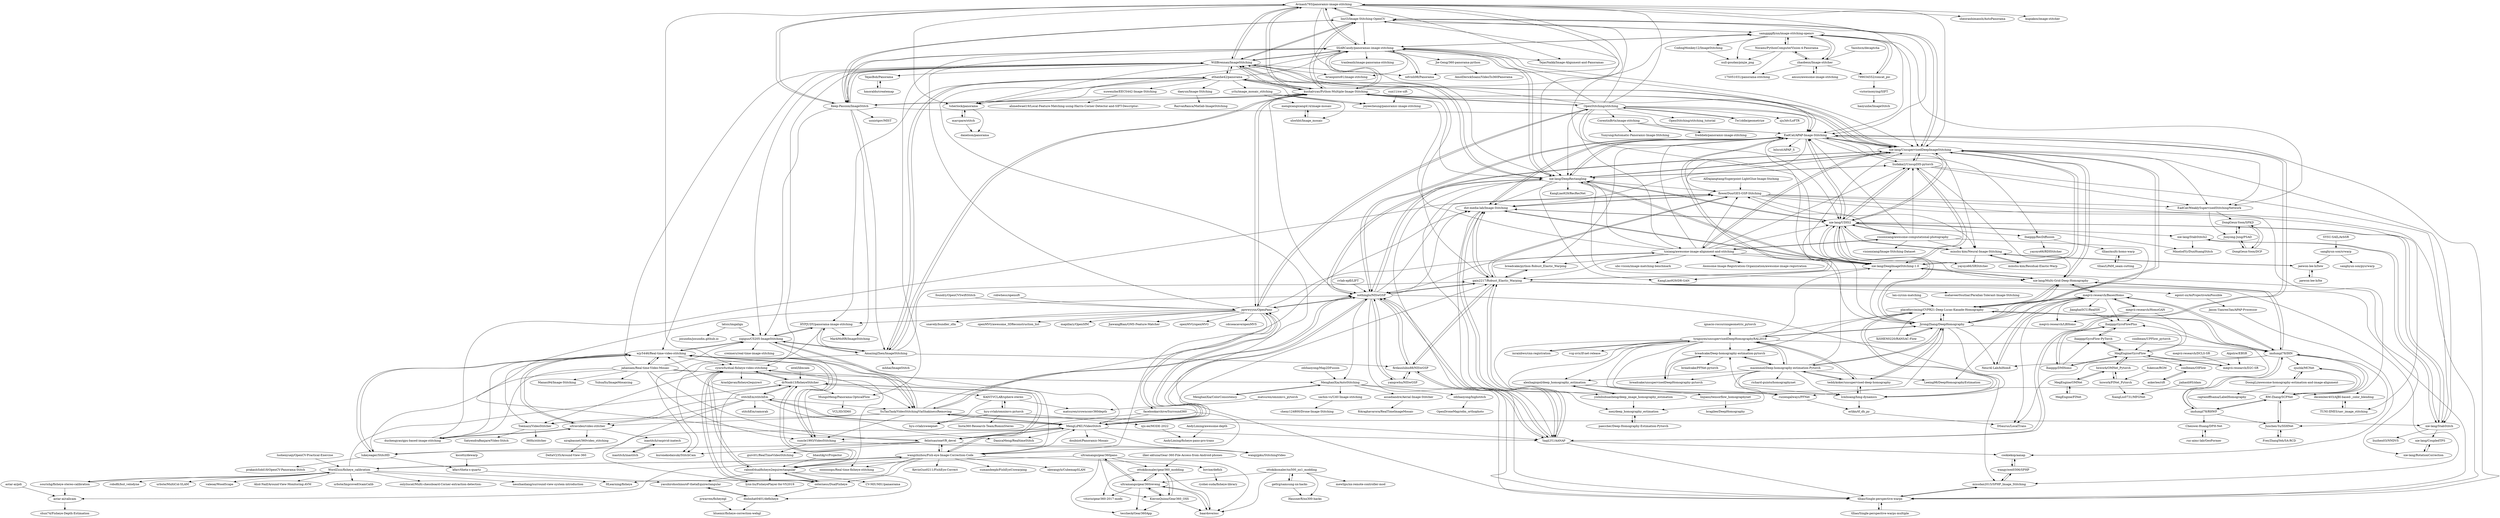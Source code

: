 digraph G {
"Avinash793/panoramic-image-stitching" -> "linrl3/Image-Stitching-OpenCV"
"Avinash793/panoramic-image-stitching" -> "SSARCandy/panoramas-image-stitching"
"Avinash793/panoramic-image-stitching" -> "WillBrennan/ImageStitching"
"Avinash793/panoramic-image-stitching" -> "kushalvyas/Python-Multiple-Image-Stitching"
"Avinash793/panoramic-image-stitching" -> "EadCat/APAP-Image-Stitching"
"Avinash793/panoramic-image-stitching" -> "Keep-Passion/ImageStitch"
"Avinash793/panoramic-image-stitching" -> "nie-lang/UnsupervisedDeepImageStitching"
"Avinash793/panoramic-image-stitching" -> "sheoranhimansh/AutoPanorama"
"Avinash793/panoramic-image-stitching" -> "nie-lang/DeepRectangling"
"Avinash793/panoramic-image-stitching" -> "tsherlock/panorama"
"Avinash793/panoramic-image-stitching" -> "kupiakos/image-stitcher"
"Avinash793/panoramic-image-stitching" -> "ndvinh98/Panorama"
"Avinash793/panoramic-image-stitching" -> "TejasNaikk/Image-Alignment-and-Panoramas"
"Avinash793/panoramic-image-stitching" -> "cynricfu/dual-fisheye-video-stitching"
"Avinash793/panoramic-image-stitching" -> "nie-lang/DeepImageStitching-1.0"
"linrl3/Image-Stitching-OpenCV" -> "Avinash793/panoramic-image-stitching"
"linrl3/Image-Stitching-OpenCV" -> "nie-lang/UnsupervisedDeepImageStitching"
"linrl3/Image-Stitching-OpenCV" -> "kushalvyas/Python-Multiple-Image-Stitching"
"linrl3/Image-Stitching-OpenCV" -> "samggggflynn/image-stitching-opencv"
"linrl3/Image-Stitching-OpenCV" -> "WillBrennan/ImageStitching"
"linrl3/Image-Stitching-OpenCV" -> "SSARCandy/panoramas-image-stitching"
"linrl3/Image-Stitching-OpenCV" -> "Keep-Passion/ImageStitch"
"linrl3/Image-Stitching-OpenCV" -> "nie-lang/DeepRectangling"
"linrl3/Image-Stitching-OpenCV" -> "EadCat/APAP-Image-Stitching"
"MenghanXia/AutoStitching" -> "MenghanXia/ColorConsistency"
"MenghanXia/AutoStitching" -> "assadiandre/Aerial-Image-Stitcher"
"MenghanXia/AutoStitching" -> "zdzhaoyong/highstitch"
"MenghanXia/AutoStitching" -> "december403/AJBI-based-_color_blending"
"MenghanXia/AutoStitching" -> "sachin-vs/UAV-Image-stitching"
"astar-ai/pdi" -> "astar-ai/calicam"
"tynguyen/unsupervisedDeepHomographyRAL2018" -> "JirongZhang/DeepHomography"
"tynguyen/unsupervisedDeepHomographyRAL2018" -> "teddykoker/unsupervised-deep-homography"
"tynguyen/unsupervisedDeepHomographyRAL2018" -> "mazenmel/Deep-homography-estimation-Pytorch"
"tynguyen/unsupervisedDeepHomographyRAL2018" -> "alexhagiopol/deep_homography_estimation"
"tynguyen/unsupervisedDeepHomographyRAL2018" -> "ruizengalways/PFNet"
"tynguyen/unsupervisedDeepHomographyRAL2018" -> "breadcake/unsupervisedDeepHomography-pytorch"
"tynguyen/unsupervisedDeepHomographyRAL2018" -> "inrainbws/cnn-registration" ["e"=1]
"tynguyen/unsupervisedDeepHomographyRAL2018" -> "placeforyiming/CVPR21-Deep-Lucas-Kanade-Homography"
"tynguyen/unsupervisedDeepHomographyRAL2018" -> "yishiliuhuasheng/deep_image_homography_estimation"
"tynguyen/unsupervisedDeepHomographyRAL2018" -> "lcmhoang/hmg-dynamics"
"tynguyen/unsupervisedDeepHomographyRAL2018" -> "mez/deep_homography_estimation"
"tynguyen/unsupervisedDeepHomographyRAL2018" -> "nie-lang/DeepImageStitching-1.0"
"tynguyen/unsupervisedDeepHomographyRAL2018" -> "imdumpl78/IHN"
"tynguyen/unsupervisedDeepHomographyRAL2018" -> "breadcake/Deep-homography-estimation-pytorch"
"tynguyen/unsupervisedDeepHomographyRAL2018" -> "vcg-uvic/lf-net-release" ["e"=1]
"Nocami/PythonComputerVision-4-Panorama" -> "17S051031/panorama-stitching"
"Nocami/PythonComputerVision-4-Panorama" -> "samggggflynn/image-stitching-opencv"
"Nocami/PythonComputerVision-4-Panorama" -> "zhaobenx/Image-stitcher"
"Nocami/PythonComputerVision-4-Panorama" -> "null-goudan/pinjie_png"
"latsic/imgalign" -> "josundin/josundin.github.io"
"latsic/imgalign" -> "ziqiguo/CS205-ImageStitching"
"inrainbws/cnn-registration" -> "tynguyen/unsupervisedDeepHomographyRAL2018" ["e"=1]
"yishiliuhuasheng/deep_image_homography_estimation" -> "alexhagiopol/deep_homography_estimation"
"yishiliuhuasheng/deep_image_homography_estimation" -> "mez/deep_homography_estimation"
"ignacio-rocco/cnngeometric_pytorch" -> "tynguyen/unsupervisedDeepHomographyRAL2018" ["e"=1]
"luohenyueji/OpenCV-Practical-Exercise" -> "WordZzzz/fisheye_calibration" ["e"=1]
"ziqiguo/CS205-ImageStitching" -> "AmazingZhen/ImageStitching"
"ziqiguo/CS205-ImageStitching" -> "creimers/real-time-image-stitching"
"ziqiguo/CS205-ImageStitching" -> "wjy5446/Real-time-video-stitching"
"ziqiguo/CS205-ImageStitching" -> "HYPJUDY/panorama-image-stitching"
"ziqiguo/CS205-ImageStitching" -> "suncle1993/VideoStitching"
"ziqiguo/CS205-ImageStitching" -> "SuTanTank/VideoStitchingViaShakinessRemoving"
"stitchEm/stitchEm" -> "stitchEm/camorah"
"stitchEm/stitchEm" -> "ultravideo/video-stitcher"
"stitchEm/stitchEm" -> "wjy5446/Real-time-video-stitching"
"stitchEm/stitchEm" -> "SuTanTank/VideoStitchingViaShakinessRemoving"
"stitchEm/stitchEm" -> "DanicaMeng/RealtimeStitch"
"stitchEm/stitchEm" -> "drNoob13/fisheyeStitcher"
"stitchEm/stitchEm" -> "MengLiPKU/VideoStitch"
"stitchEm/stitchEm" -> "lynx-liu/FisheyePlayer-for-VS2019"
"stitchEm/stitchEm" -> "Toemazz/VideoStitcher"
"drNoob13/fisheyeStitcher" -> "cynricfu/dual-fisheye-video-stitching"
"drNoob13/fisheyeStitcher" -> "raboof/dualfisheye2equirectangular"
"drNoob13/fisheyeStitcher" -> "ooterness/DualFisheye"
"drNoob13/fisheyeStitcher" -> "wangzhizhou/Fish-eye-Image-Correction-Code"
"drNoob13/fisheyeStitcher" -> "KAIST-VCLAB/sphere-stereo"
"drNoob13/fisheyeStitcher" -> "MungoMeng/Panorama-OpticalFlow"
"drNoob13/fisheyeStitcher" -> "stitchEm/stitchEm"
"kscottz/dewarp" -> "kfarr/theta-s-quartz"
"WordZzzz/fisheye_calibration" -> "wangzhizhou/Fish-eye-Image-Correction-Code"
"WordZzzz/fisheye_calibration" -> "HLearning/fisheye" ["e"=1]
"WordZzzz/fisheye_calibration" -> "sourishg/fisheye-stereo-calibration" ["e"=1]
"WordZzzz/fisheye_calibration" -> "urbste/ImprovedOcamCalib" ["e"=1]
"WordZzzz/fisheye_calibration" -> "drNoob13/fisheyeStitcher"
"WordZzzz/fisheye_calibration" -> "onlyliucat/Multi-chessboard-Corner-extraction-detection-" ["e"=1]
"WordZzzz/fisheye_calibration" -> "neozhaoliang/surround-view-system-introduction" ["e"=1]
"WordZzzz/fisheye_calibration" -> "robofit/but_velodyne" ["e"=1]
"WordZzzz/fisheye_calibration" -> "urbste/MultiCol-SLAM" ["e"=1]
"WordZzzz/fisheye_calibration" -> "valeoai/WoodScape" ["e"=1]
"WordZzzz/fisheye_calibration" -> "Ahid-Naif/Around-View-Monitoring-AVM" ["e"=1]
"amusi/awesome-image-stitching" -> "zhaobenx/Image-stitcher"
"Toemazz/VideoStitcher" -> "SatyendraBanjare/Video-Stitch"
"Toemazz/VideoStitcher" -> "360ls/stitcher"
"Keep-Passion/ImageStitch" -> "WillBrennan/ImageStitching"
"Keep-Passion/ImageStitch" -> "SSARCandy/panoramas-image-stitching"
"Keep-Passion/ImageStitch" -> "kushalvyas/Python-Multiple-Image-Stitching"
"Keep-Passion/ImageStitch" -> "Avinash793/panoramic-image-stitching"
"Keep-Passion/ImageStitch" -> "AmazingZhen/ImageStitching"
"Keep-Passion/ImageStitch" -> "usnistgov/MIST" ["e"=1]
"Keep-Passion/ImageStitch" -> "EadCat/APAP-Image-Stitching"
"Keep-Passion/ImageStitch" -> "ziqiguo/CS205-ImageStitching"
"Keep-Passion/ImageStitch" -> "linrl3/Image-Stitching-OpenCV"
"Keep-Passion/ImageStitch" -> "MarkMoHR/ImageStitching"
"SuTanTank/VideoStitchingViaShakinessRemoving" -> "wjy5446/Real-time-video-stitching"
"SuTanTank/VideoStitchingViaShakinessRemoving" -> "suncle1993/VideoStitching"
"SuTanTank/VideoStitchingViaShakinessRemoving" -> "Toemazz/VideoStitcher"
"SuTanTank/VideoStitchingViaShakinessRemoving" -> "ultravideo/video-stitcher"
"SuTanTank/VideoStitchingViaShakinessRemoving" -> "MengLiPKU/VideoStitch"
"SuTanTank/VideoStitchingViaShakinessRemoving" -> "ziqiguo/CS205-ImageStitching"
"SuTanTank/VideoStitchingViaShakinessRemoving" -> "dut-media-lab/Image-Stitching"
"SuTanTank/VideoStitchingViaShakinessRemoving" -> "nothinglo/NISwGSP"
"SuTanTank/VideoStitchingViaShakinessRemoving" -> "YaqiLYU/AANAP"
"SuTanTank/VideoStitchingViaShakinessRemoving" -> "nie-lang/StabStitch"
"ottokiksmaler/gear360_modding" -> "ultramango/gear360reveng"
"ottokiksmaler/gear360_modding" -> "vitorio/gear360-2017-mods"
"ottokiksmaler/gear360_modding" -> "KieronQuinn/Gear360_OSS"
"ottokiksmaler/gear360_modding" -> "baardove/osc"
"xuwenzhe/EECS442-Image-Stitching" -> "ahmedwael19/Local-Feature-Matching-using-Harris-Corner-Detector-and-SIFT-Descriptor-"
"zhaobenx/Image-stitcher" -> "Nocami/PythonComputerVision-4-Panorama"
"zhaobenx/Image-stitcher" -> "samggggflynn/image-stitching-opencv"
"zhaobenx/Image-stitcher" -> "amusi/awesome-image-stitching"
"zhaobenx/Image-stitcher" -> "17S051031/panorama-stitching"
"zhaobenx/Image-stitcher" -> "799034552/concat_pic"
"ultravideo/video-stitcher" -> "nirajbasnet/360video_stitching"
"ultravideo/video-stitcher" -> "duchengyao/gpu-based-image-stitching"
"ultravideo/video-stitcher" -> "wjy5446/Real-time-video-stitching"
"ultravideo/video-stitcher" -> "inastitch/raspivid-inatech"
"YaqiLYU/AANAP" -> "gain2217/Robust_Elastic_Warping"
"YaqiLYU/AANAP" -> "nothinglo/NISwGSP"
"YaqiLYU/AANAP" -> "firdauslubis88/NISwGSP"
"YaqiLYU/AANAP" -> "dut-media-lab/Image-Stitching"
"YaqiLYU/AANAP" -> "cookiekop/aanap"
"YaqiLYU/AANAP" -> "EadCat/APAP-Image-Stitching"
"YaqiLYU/AANAP" -> "tlliao/Single-perspective-warps"
"mazenmel/Deep-homography-estimation-Pytorch" -> "JirongZhang/DeepHomography"
"mazenmel/Deep-homography-estimation-Pytorch" -> "breadcake/Deep-homography-estimation-pytorch"
"mazenmel/Deep-homography-estimation-Pytorch" -> "tynguyen/unsupervisedDeepHomographyRAL2018"
"mazenmel/Deep-homography-estimation-Pytorch" -> "teddykoker/unsupervised-deep-homography"
"mazenmel/Deep-homography-estimation-Pytorch" -> "mez/deep_homography_estimation"
"mazenmel/Deep-homography-estimation-Pytorch" -> "alexhagiopol/deep_homography_estimation"
"mazenmel/Deep-homography-estimation-Pytorch" -> "ruizengalways/PFNet"
"mazenmel/Deep-homography-estimation-Pytorch" -> "richard-guinto/homographynet"
"mazenmel/Deep-homography-estimation-Pytorch" -> "Leeing98/DeepHomographyEstimation"
"mazenmel/Deep-homography-estimation-Pytorch" -> "lcmhoang/hmg-dynamics"
"mazenmel/Deep-homography-estimation-Pytorch" -> "nie-lang/UnsupervisedDeepImageStitching"
"mazenmel/Deep-homography-estimation-Pytorch" -> "breadcake/unsupervisedDeepHomography-pytorch"
"cookiekop/aanap" -> "wangyiwei0306/SPHP"
"nirajbasnet/360video_stitching" -> "DeltaV235/Around-View-360"
"wangyiwei0306/SPHP" -> "cookiekop/aanap"
"wangyiwei0306/SPHP" -> "missdan2015/SPHP_Image_Stitching"
"Jie-Geng/360-panorama-python" -> "AmolDerickSoans/VideoTo360Panorama"
"astar-ai/calicam" -> "shun74/Fisheye-Depth-Estimation"
"daeyun/Image-Stitching" -> "RazvanRanca/Matlab-ImageStitching"
"ruizengalways/PFNet" -> "erlikn/tf_dh_py"
"firdauslubis88/NISwGSP" -> "nothinglo/NISwGSP"
"firdauslubis88/NISwGSP" -> "yanqswhu/NISwGSP"
"firdauslubis88/NISwGSP" -> "YaqiLYU/AANAP"
"firdauslubis88/NISwGSP" -> "gain2217/Robust_Elastic_Warping"
"Jason-TianrenTan/APAP-Processor" -> "cookiekop/aanap"
"yanqswhu/NISwGSP" -> "firdauslubis88/NISwGSP"
"yanqswhu/NISwGSP" -> "nothinglo/NISwGSP"
"intel/libxcam" -> "drNoob13/fisheyeStitcher" ["e"=1]
"MungoMeng/Panorama-OpticalFlow" -> "VCL3D/3D60" ["e"=1]
"Awesome-Image-Registration-Organization/awesome-image-registration" -> "tzxiang/awesome-image-alignment-and-stitching" ["e"=1]
"foundry/OpenCVSwiftStitch" -> "ppwwyyxx/OpenPano" ["e"=1]
"jiahaoli95/idam" -> "XiangLiu0731/MFGNet" ["e"=1]
"JirongZhang/DeepHomography" -> "tynguyen/unsupervisedDeepHomographyRAL2018"
"JirongZhang/DeepHomography" -> "mazenmel/Deep-homography-estimation-Pytorch"
"JirongZhang/DeepHomography" -> "teddykoker/unsupervised-deep-homography"
"JirongZhang/DeepHomography" -> "placeforyiming/CVPR21-Deep-Lucas-Kanade-Homography"
"JirongZhang/DeepHomography" -> "nie-lang/UnsupervisedDeepImageStitching"
"JirongZhang/DeepHomography" -> "nie-lang/Multi-Grid-Deep-Homography"
"JirongZhang/DeepHomography" -> "megvii-research/BasesHomo"
"JirongZhang/DeepHomography" -> "lcmhoang/hmg-dynamics"
"JirongZhang/DeepHomography" -> "imdumpl78/IHN"
"JirongZhang/DeepHomography" -> "nie-lang/DeepImageStitching-1.0"
"JirongZhang/DeepHomography" -> "ruizengalways/PFNet"
"JirongZhang/DeepHomography" -> "NeurAI-Lab/biHomE"
"JirongZhang/DeepHomography" -> "EadCat/APAP-Image-Stitching"
"JirongZhang/DeepHomography" -> "nie-lang/UDIS2"
"JirongZhang/DeepHomography" -> "XiSHEN0220/RANSAC-Flow" ["e"=1]
"ndvinh98/Panorama" -> "SSARCandy/panoramas-image-stitching"
"lan-cz/cnn-matching" -> "placeforyiming/CVPR21-Deep-Lucas-Kanade-Homography" ["e"=1]
"SYSU-SAIL/ArbSR" -> "sanghyun-son/srwarp" ["e"=1]
"XiSHEN0220/RANSAC-Flow" -> "JirongZhang/DeepHomography" ["e"=1]
"XiSHEN0220/RANSAC-Flow" -> "placeforyiming/CVPR21-Deep-Lucas-Kanade-Homography" ["e"=1]
"tlliao/Single-perspective-warps" -> "tlliao/Single-perspective-warps-multiple"
"tlliao/Single-perspective-warps" -> "missdan2015/SPHP_Image_Stitching"
"tzxiang/awesome-image-alignment-and-stitching" -> "visionxiang/awesome-computational-photography"
"tzxiang/awesome-image-alignment-and-stitching" -> "nie-lang/UnsupervisedDeepImageStitching"
"tzxiang/awesome-image-alignment-and-stitching" -> "EadCat/APAP-Image-Stitching"
"tzxiang/awesome-image-alignment-and-stitching" -> "Awesome-Image-Registration-Organization/awesome-image-registration" ["e"=1]
"tzxiang/awesome-image-alignment-and-stitching" -> "nie-lang/DeepRectangling"
"tzxiang/awesome-image-alignment-and-stitching" -> "JirongZhang/DeepHomography"
"tzxiang/awesome-image-alignment-and-stitching" -> "flowerDuo/GES-GSP-Stitching"
"tzxiang/awesome-image-alignment-and-stitching" -> "nie-lang/UDIS2"
"tzxiang/awesome-image-alignment-and-stitching" -> "nothinglo/NISwGSP"
"tzxiang/awesome-image-alignment-and-stitching" -> "gain2217/Robust_Elastic_Warping"
"tzxiang/awesome-image-alignment-and-stitching" -> "kushalvyas/Python-Multiple-Image-Stitching"
"tzxiang/awesome-image-alignment-and-stitching" -> "liudakai2/UnsupDIS-pytorch"
"tzxiang/awesome-image-alignment-and-stitching" -> "breadcake/python-Robust_Elastic_Warping"
"tzxiang/awesome-image-alignment-and-stitching" -> "ubc-vision/image-matching-benchmark" ["e"=1]
"tzxiang/awesome-image-alignment-and-stitching" -> "nie-lang/DeepImageStitching-1.0"
"bovine/defish" -> "ryohei-suda/fisheye-library"
"samggggflynn/image-stitching-opencv" -> "null-goudan/pinjie_png"
"samggggflynn/image-stitching-opencv" -> "Nocami/PythonComputerVision-4-Panorama"
"samggggflynn/image-stitching-opencv" -> "799034552/concat_pic"
"samggggflynn/image-stitching-opencv" -> "zhaobenx/Image-stitcher"
"samggggflynn/image-stitching-opencv" -> "CodingMonkey12/ImageStitching"
"samggggflynn/image-stitching-opencv" -> "SSARCandy/panoramas-image-stitching"
"samggggflynn/image-stitching-opencv" -> "linrl3/Image-Stitching-OpenCV"
"samggggflynn/image-stitching-opencv" -> "nie-lang/UnsupervisedDeepImageStitching"
"samggggflynn/image-stitching-opencv" -> "EadCat/WeaklySupervisedStitchingNetwork"
"matsuren/omnimvs_pytorch" -> "matsuren/crownconv360depth"
"marcpare/stitch" -> "danelson/panorama"
"marcpare/stitch" -> "tsherlock/panorama"
"tsherlock/panorama" -> "marcpare/stitch"
"tsherlock/panorama" -> "danelson/panorama"
"breadcake/python-Robust_Elastic_Warping" -> "gain2217/Robust_Elastic_Warping"
"paeccher/Deep-Homography-Estimation-Pytorch" -> "mez/deep_homography_estimation"
"victorinoxying/SIFT" -> "haoyunhe/ImageStitch"
"mengxiangxiang414/image-mosaic" -> "xhwhht/Image_mosaic"
"ge0rg/samsung-nx-hacks" -> "ottokiksmaler/nx500_nx1_modding"
"ge0rg/samsung-nx-hacks" -> "HausnerR/nx300-hacks"
"lcmhoang/hmg-dynamics" -> "erlikn/tf_dh_py"
"lcmhoang/hmg-dynamics" -> "placeforyiming/CVPR21-Deep-Lucas-Kanade-Homography"
"lcmhoang/hmg-dynamics" -> "breadcake/Deep-homography-estimation-pytorch"
"lcmhoang/hmg-dynamics" -> "teddykoker/unsupervised-deep-homography"
"teddykoker/unsupervised-deep-homography" -> "JirongZhang/DeepHomography"
"teddykoker/unsupervised-deep-homography" -> "tynguyen/unsupervisedDeepHomographyRAL2018"
"teddykoker/unsupervised-deep-homography" -> "lcmhoang/hmg-dynamics"
"teddykoker/unsupervised-deep-homography" -> "mazenmel/Deep-homography-estimation-Pytorch"
"tlliao/Single-perspective-warps-multiple" -> "tlliao/Single-perspective-warps"
"assadiandre/Aerial-Image-Stitcher" -> "RAraghavarora/RealTimeImageMosaic"
"nie-lang/UnsupervisedDeepImageStitching" -> "nie-lang/DeepImageStitching-1.0"
"nie-lang/UnsupervisedDeepImageStitching" -> "nie-lang/UDIS2"
"nie-lang/UnsupervisedDeepImageStitching" -> "liudakai2/UnsupDIS-pytorch"
"nie-lang/UnsupervisedDeepImageStitching" -> "nie-lang/DeepRectangling"
"nie-lang/UnsupervisedDeepImageStitching" -> "nie-lang/Multi-Grid-Deep-Homography"
"nie-lang/UnsupervisedDeepImageStitching" -> "EadCat/APAP-Image-Stitching"
"nie-lang/UnsupervisedDeepImageStitching" -> "JirongZhang/DeepHomography"
"nie-lang/UnsupervisedDeepImageStitching" -> "dut-media-lab/Image-Stitching"
"nie-lang/UnsupervisedDeepImageStitching" -> "kushalvyas/Python-Multiple-Image-Stitching"
"nie-lang/UnsupervisedDeepImageStitching" -> "tzxiang/awesome-image-alignment-and-stitching"
"nie-lang/UnsupervisedDeepImageStitching" -> "nie-lang/StabStitch"
"nie-lang/UnsupervisedDeepImageStitching" -> "linrl3/Image-Stitching-OpenCV"
"nie-lang/UnsupervisedDeepImageStitching" -> "nothinglo/NISwGSP"
"nie-lang/UnsupervisedDeepImageStitching" -> "WillBrennan/ImageStitching"
"nie-lang/UnsupervisedDeepImageStitching" -> "EadCat/WeaklySupervisedStitchingNetwork"
"zdzhaoyong/highstitch" -> "OpenDroneMap/odm_orthophoto"
"MegEngine/OMNet" -> "hxwork/OMNet_Pytorch"
"MegEngine/OMNet" -> "MegEngine/FINet"
"fukexue/RGM" -> "hxwork/FINet_Pytorch" ["e"=1]
"EadCat/APAP-Image-Stitching" -> "dut-media-lab/Image-Stitching"
"EadCat/APAP-Image-Stitching" -> "nie-lang/UDIS2"
"EadCat/APAP-Image-Stitching" -> "nie-lang/UnsupervisedDeepImageStitching"
"EadCat/APAP-Image-Stitching" -> "breadcake/python-Robust_Elastic_Warping"
"EadCat/APAP-Image-Stitching" -> "flowerDuo/GES-GSP-Stitching"
"EadCat/APAP-Image-Stitching" -> "tlliao/Single-perspective-warps"
"EadCat/APAP-Image-Stitching" -> "minshu-kim/Neural-Image-Stitching"
"EadCat/APAP-Image-Stitching" -> "YaqiLYU/AANAP"
"EadCat/APAP-Image-Stitching" -> "lxlscut/APAP_S"
"EadCat/APAP-Image-Stitching" -> "gain2217/Robust_Elastic_Warping"
"EadCat/APAP-Image-Stitching" -> "nie-lang/DeepRectangling"
"EadCat/APAP-Image-Stitching" -> "liudakai2/UnsupDIS-pytorch"
"EadCat/APAP-Image-Stitching" -> "EadCat/WeaklySupervisedStitchingNetwork"
"EadCat/APAP-Image-Stitching" -> "lhaippp/RecDiffusion"
"EadCat/APAP-Image-Stitching" -> "nothinglo/NISwGSP"
"ilker-aktuna/Gear-360-File-Access-from-Android-phones" -> "ottokiksmaler/gear360_modding"
"coolbeam/UPFlow_pytorch" -> "MegEngine/GyroFlow" ["e"=1]
"nie-lang/DeepImageStitching-1.0" -> "nie-lang/UnsupervisedDeepImageStitching"
"nie-lang/DeepImageStitching-1.0" -> "nie-lang/Multi-Grid-Deep-Homography"
"nie-lang/DeepImageStitching-1.0" -> "liudakai2/UnsupDIS-pytorch"
"nie-lang/DeepImageStitching-1.0" -> "nie-lang/UDIS2"
"nie-lang/DeepImageStitching-1.0" -> "dut-media-lab/Image-Stitching"
"nie-lang/DeepImageStitching-1.0" -> "nie-lang/DeepRectangling"
"nie-lang/DeepImageStitching-1.0" -> "KangLiao929/DR-GAN" ["e"=1]
"nie-lang/DeepImageStitching-1.0" -> "nie-lang/RotationCorrection"
"sanghyun-son/srwarp" -> "sanghyun-son/pysrwarp"
"sanghyun-son/srwarp" -> "jaewon-lee-b/ltew"
"wangzhizhou/Fish-eye-Image-Correction-Code" -> "WordZzzz/fisheye_calibration"
"wangzhizhou/Fish-eye-Image-Correction-Code" -> "ooterness/DualFisheye"
"wangzhizhou/Fish-eye-Image-Correction-Code" -> "drNoob13/fisheyeStitcher"
"wangzhizhou/Fish-eye-Image-Correction-Code" -> "KevinGuo0211/FishEye-Correct"
"wangzhizhou/Fish-eye-Image-Correction-Code" -> "cynricfu/dual-fisheye-video-stitching"
"wangzhizhou/Fish-eye-Image-Correction-Code" -> "sumandeepb/FishEyeUnwarping"
"wangzhizhou/Fish-eye-Image-Correction-Code" -> "raboof/dualfisheye2equirectangular"
"wangzhizhou/Fish-eye-Image-Correction-Code" -> "HLearning/fisheye" ["e"=1]
"wangzhizhou/Fish-eye-Image-Correction-Code" -> "felixtsao/oneVR_devel"
"wangzhizhou/Fish-eye-Image-Correction-Code" -> "ooooooops/Real-time-fisheye-stitching"
"wangzhizhou/Fish-eye-Image-Correction-Code" -> "astar-ai/calicam"
"wangzhizhou/Fish-eye-Image-Correction-Code" -> "bovine/defish"
"wangzhizhou/Fish-eye-Image-Correction-Code" -> "MengLiPKU/VideoStitch"
"wangzhizhou/Fish-eye-Image-Correction-Code" -> "nkwangyh/CubemapSLAM" ["e"=1]
"inastitch/raspivid-inatech" -> "inastitch/inastitch"
"nie-lang/Multi-Grid-Deep-Homography" -> "nie-lang/DeepImageStitching-1.0"
"nie-lang/Multi-Grid-Deep-Homography" -> "nie-lang/UnsupervisedDeepImageStitching"
"nie-lang/Multi-Grid-Deep-Homography" -> "imdumpl78/IHN"
"nie-lang/Multi-Grid-Deep-Homography" -> "megvii-research/BasesHomo"
"nie-lang/Multi-Grid-Deep-Homography" -> "placeforyiming/CVPR21-Deep-Lucas-Kanade-Homography"
"Algolzw/EBSR" -> "megvii-research/D2C-SR" ["e"=1]
"MegEngine/GyroFlow" -> "lhaippp/GyroFlow-PyTorch"
"MegEngine/GyroFlow" -> "lhaippp/DMHomo"
"MegEngine/GyroFlow" -> "lhaippp/GyroFlowPlus"
"MegEngine/GyroFlow" -> "hxwork/OMNet_Pytorch"
"MegEngine/GyroFlow" -> "megvii-research/D2C-SR"
"MegEngine/GyroFlow" -> "coolbeam/OIFlow"
"KieronQuinn/Gear360_OSS" -> "ultramango/gear360reveng"
"KieronQuinn/Gear360_OSS" -> "teccheck/Gear360App"
"KieronQuinn/Gear360_OSS" -> "ottokiksmaler/gear360_modding"
"KieronQuinn/Gear360_OSS" -> "baardove/osc"
"WillBrennan/ImageStitching" -> "SSARCandy/panoramas-image-stitching"
"WillBrennan/ImageStitching" -> "kushalvyas/Python-Multiple-Image-Stitching"
"WillBrennan/ImageStitching" -> "Avinash793/panoramic-image-stitching"
"WillBrennan/ImageStitching" -> "Keep-Passion/ImageStitch"
"WillBrennan/ImageStitching" -> "tsherlock/panorama"
"WillBrennan/ImageStitching" -> "nie-lang/UnsupervisedDeepImageStitching"
"WillBrennan/ImageStitching" -> "TejasBob/Panorama"
"WillBrennan/ImageStitching" -> "brianpinto91/image-stitching"
"WillBrennan/ImageStitching" -> "nie-lang/DeepRectangling"
"WillBrennan/ImageStitching" -> "linrl3/Image-Stitching-OpenCV"
"WillBrennan/ImageStitching" -> "cynricfu/dual-fisheye-video-stitching"
"WillBrennan/ImageStitching" -> "ziqiguo/CS205-ImageStitching"
"WillBrennan/ImageStitching" -> "ethanhe42/panorama"
"WillBrennan/ImageStitching" -> "wjy5446/Real-time-video-stitching"
"WillBrennan/ImageStitching" -> "ndvinh98/Panorama"
"xhwhht/Image_mosaic" -> "mengxiangxiang414/image-mosaic"
"KAIST-VCLAB/sphere-stereo" -> "hyu-cvlab/omnimvs-pytorch"
"KAIST-VCLAB/sphere-stereo" -> "matsuren/crownconv360depth"
"KAIST-VCLAB/sphere-stereo" -> "hyu-cvlab/sweepnet"
"hyu-cvlab/omnimvs-pytorch" -> "KAIST-VCLAB/sphere-stereo"
"hyu-cvlab/omnimvs-pytorch" -> "Insta360-Research-Team/RomniStereo"
"hyu-cvlab/omnimvs-pytorch" -> "nju-ee/MODE-2022"
"hyu-cvlab/omnimvs-pytorch" -> "hyu-cvlab/sweepnet"
"breadcake/unsupervisedDeepHomography-pytorch" -> "breadcake/Deep-homography-estimation-pytorch"
"breadcake/Deep-homography-estimation-pytorch" -> "breadcake/unsupervisedDeepHomography-pytorch"
"breadcake/Deep-homography-estimation-pytorch" -> "breadcake/PFNet-pytorch"
"breadcake/Deep-homography-estimation-pytorch" -> "mazenmel/Deep-homography-estimation-Pytorch"
"dut-media-lab/Image-Stitching" -> "flowerDuo/GES-GSP-Stitching"
"dut-media-lab/Image-Stitching" -> "nie-lang/DeepImageStitching-1.0"
"dut-media-lab/Image-Stitching" -> "tlliao/Single-perspective-warps"
"dut-media-lab/Image-Stitching" -> "EadCat/APAP-Image-Stitching"
"dut-media-lab/Image-Stitching" -> "gain2217/Robust_Elastic_Warping"
"dut-media-lab/Image-Stitching" -> "YaqiLYU/AANAP"
"dut-media-lab/Image-Stitching" -> "nie-lang/UDIS2"
"placeforyiming/CVPR21-Deep-Lucas-Kanade-Homography" -> "imdumpl78/IHN"
"placeforyiming/CVPR21-Deep-Lucas-Kanade-Homography" -> "megvii-research/BasesHomo"
"placeforyiming/CVPR21-Deep-Lucas-Kanade-Homography" -> "lcmhoang/hmg-dynamics"
"placeforyiming/CVPR21-Deep-Lucas-Kanade-Homography" -> "JirongZhang/DeepHomography"
"placeforyiming/CVPR21-Deep-Lucas-Kanade-Homography" -> "imdumpl78/RHWF"
"placeforyiming/CVPR21-Deep-Lucas-Kanade-Homography" -> "nie-lang/Multi-Grid-Deep-Homography"
"placeforyiming/CVPR21-Deep-Lucas-Kanade-Homography" -> "breadcake/Deep-homography-estimation-pytorch"
"sachin-vs/UAV-Image-stitching" -> "cheny124800/Drone-Image-Stitching"
"inastitch/inastitch" -> "inastitch/raspivid-inatech"
"megvii-research/BasesHomo" -> "megvii-research/HomoGAN"
"megvii-research/BasesHomo" -> "megvii-research/LBHomo"
"megvii-research/BasesHomo" -> "imdumpl78/IHN"
"megvii-research/BasesHomo" -> "lhaippp/GyroFlowPlus"
"megvii-research/BasesHomo" -> "DSaurus/LocalTrans"
"megvii-research/BasesHomo" -> "JianghaiSCU/RealSH"
"megvii-research/BasesHomo" -> "NeurAI-Lab/biHomE"
"megvii-research/BasesHomo" -> "nie-lang/Multi-Grid-Deep-Homography"
"megvii-research/BasesHomo" -> "placeforyiming/CVPR21-Deep-Lucas-Kanade-Homography"
"hxwork/OMNet_Pytorch" -> "MegEngine/OMNet"
"hxwork/OMNet_Pytorch" -> "hxwork/FINet_Pytorch"
"hxwork/OMNet_Pytorch" -> "MegEngine/GyroFlow"
"DongGeun-Yoon/SPKD" -> "Junyong-Jung/PSAD"
"DongGeun-Yoon/SPKD" -> "DongGeun-Yoon/DCP"
"OpenStitching/stitching" -> "kushalvyas/Python-Multiple-Image-Stitching"
"OpenStitching/stitching" -> "OpenStitching/stitching_tutorial"
"OpenStitching/stitching" -> "nie-lang/UDIS2"
"OpenStitching/stitching" -> "ppwwyyxx/OpenPano"
"OpenStitching/stitching" -> "nie-lang/UnsupervisedDeepImageStitching"
"OpenStitching/stitching" -> "SSARCandy/panoramas-image-stitching"
"OpenStitching/stitching" -> "Avinash793/panoramic-image-stitching"
"OpenStitching/stitching" -> "EadCat/APAP-Image-Stitching"
"OpenStitching/stitching" -> "nie-lang/DeepRectangling"
"OpenStitching/stitching" -> "linrl3/Image-Stitching-OpenCV"
"OpenStitching/stitching" -> "WillBrennan/ImageStitching"
"OpenStitching/stitching" -> "Tw1ddle/geometrize" ["e"=1]
"OpenStitching/stitching" -> "tzxiang/awesome-image-alignment-and-stitching"
"OpenStitching/stitching" -> "zju3dv/LoFTR" ["e"=1]
"OpenStitching/stitching" -> "CorentinBrtx/image-stitching"
"flowerDuo/GES-GSP-Stitching" -> "dut-media-lab/Image-Stitching"
"flowerDuo/GES-GSP-Stitching" -> "december403/AJBI-based-_color_blending"
"flowerDuo/GES-GSP-Stitching" -> "tlliao/Single-perspective-warps"
"flowerDuo/GES-GSP-Stitching" -> "minshu-kim/Neural-Image-Stitching"
"flowerDuo/GES-GSP-Stitching" -> "TUNI-IINES/uav_image_stitching"
"flowerDuo/GES-GSP-Stitching" -> "gain2217/Robust_Elastic_Warping"
"flowerDuo/GES-GSP-Stitching" -> "EadCat/WeaklySupervisedStitchingNetwork"
"egoist-sx/AsProjectiveAsPossible" -> "Jason-TianrenTan/APAP-Processor"
"Yaoshicn/decaptcha" -> "zhaobenx/Image-stitcher" ["e"=1]
"liudakai2/UnsupDIS-pytorch" -> "nie-lang/UnsupervisedDeepImageStitching"
"liudakai2/UnsupDIS-pytorch" -> "nie-lang/DeepImageStitching-1.0"
"liudakai2/UnsupDIS-pytorch" -> "nie-lang/UDIS2"
"liudakai2/UnsupDIS-pytorch" -> "nie-lang/Multi-Grid-Deep-Homography"
"liudakai2/UnsupDIS-pytorch" -> "nie-lang/DeepRectangling"
"liudakai2/UnsupDIS-pytorch" -> "EadCat/WeaklySupervisedStitchingNetwork"
"liudakai2/UnsupDIS-pytorch" -> "nie-lang/StabStitch"
"nie-lang/DeepRectangling" -> "nie-lang/UnsupervisedDeepImageStitching"
"nie-lang/DeepRectangling" -> "nie-lang/UDIS2"
"nie-lang/DeepRectangling" -> "nie-lang/DeepImageStitching-1.0"
"nie-lang/DeepRectangling" -> "liudakai2/UnsupDIS-pytorch"
"nie-lang/DeepRectangling" -> "flowerDuo/GES-GSP-Stitching"
"nie-lang/DeepRectangling" -> "nie-lang/Multi-Grid-Deep-Homography"
"nie-lang/DeepRectangling" -> "dut-media-lab/Image-Stitching"
"nie-lang/DeepRectangling" -> "EadCat/APAP-Image-Stitching"
"nie-lang/DeepRectangling" -> "tlliao/Single-perspective-warps"
"nie-lang/DeepRectangling" -> "KangLiao929/DR-GAN" ["e"=1]
"nie-lang/DeepRectangling" -> "KangLiao929/RecRecNet" ["e"=1]
"nie-lang/DeepRectangling" -> "WillBrennan/ImageStitching"
"nie-lang/DeepRectangling" -> "SSARCandy/panoramas-image-stitching"
"nie-lang/DeepRectangling" -> "nothinglo/NISwGSP"
"nie-lang/DeepRectangling" -> "YaqiLYU/AANAP"
"megvii-research/HomoGAN" -> "megvii-research/BasesHomo"
"megvii-research/HomoGAN" -> "megvii-research/LBHomo"
"megvii-research/HomoGAN" -> "MegEngine/GyroFlow"
"megvii-research/HomoGAN" -> "lhaippp/GyroFlowPlus"
"jaewon-lee-b/lte" -> "jaewon-lee-b/ltew" ["e"=1]
"megvii-research/DCLS-SR" -> "megvii-research/D2C-SR" ["e"=1]
"hxwork/FINet_Pytorch" -> "hxwork/OMNet_Pytorch"
"hxwork/FINet_Pytorch" -> "XiangLiu0731/MFGNet"
"lhaippp/GyroFlow-PyTorch" -> "lhaippp/GyroFlowPlus"
"lhaippp/GyroFlow-PyTorch" -> "MegEngine/GyroFlow"
"MegEngine/FINet" -> "MegEngine/OMNet"
"imdumpl78/IHN" -> "imdumpl78/RHWF"
"imdumpl78/IHN" -> "RM-Zhang/SCPNet"
"imdumpl78/IHN" -> "placeforyiming/CVPR21-Deep-Lucas-Kanade-Homography"
"imdumpl78/IHN" -> "nie-lang/Multi-Grid-Deep-Homography"
"imdumpl78/IHN" -> "megvii-research/BasesHomo"
"imdumpl78/IHN" -> "DSaurus/LocalTrans"
"imdumpl78/IHN" -> "Junchen-Yu/SSHNet"
"imdumpl78/IHN" -> "NeurAI-Lab/biHomE"
"imdumpl78/IHN" -> "zjuzhk/MCNet"
"askerlee/rift" -> "coolbeam/OIFlow"
"coolbeam/OIFlow" -> "askerlee/rift"
"zdzhaoyong/Map2DFusion" -> "MenghanXia/AutoStitching" ["e"=1]
"felixtsao/oneVR_devel" -> "kuronekodaisuki/StitchCam"
"felixtsao/oneVR_devel" -> "lukeyeager/StitcHD"
"felixtsao/oneVR_devel" -> "wangzjpku/StitchingVideo"
"felixtsao/oneVR_devel" -> "MengLiPKU/VideoStitch"
"felixtsao/oneVR_devel" -> "nothinglo/NISwGSP"
"felixtsao/oneVR_devel" -> "guivi01/RealTimeVideoStitching"
"felixtsao/oneVR_devel" -> "wangzhizhou/Fish-eye-Image-Correction-Code"
"lukeyeager/StitcHD" -> "wjy5446/Real-time-video-stitching"
"lukeyeager/StitcHD" -> "prakashSidd18/OpenCV-Panorama-Stitch"
"lukeyeager/StitcHD" -> "kfarr/theta-s-quartz"
"799034552/concat_pic" -> "victorinoxying/SIFT"
"799034552/concat_pic" -> "samggggflynn/image-stitching-opencv"
"CorentinBrtx/image-stitching" -> "freddieb/panoramic-image-stitching"
"CorentinBrtx/image-stitching" -> "Yunyung/Automatic-Panoramic-Image-Stitching"
"CorentinBrtx/image-stitching" -> "EadCat/APAP-Image-Stitching"
"jaewon-lee-b/ltew" -> "jaewon-lee-b/lte" ["e"=1]
"jaewon-lee-b/ltew" -> "minshu-kim/Neural-Image-Stitching"
"visionxiang/awesome-computational-photography" -> "tzxiang/awesome-image-alignment-and-stitching"
"visionxiang/awesome-computational-photography" -> "nie-lang/UDIS2"
"visionxiang/awesome-computational-photography" -> "flowerDuo/GES-GSP-Stitching"
"visionxiang/awesome-computational-photography" -> "minshu-kim/Neural-Image-Stitching"
"visionxiang/awesome-computational-photography" -> "EadCat/APAP-Image-Stitching"
"visionxiang/awesome-computational-photography" -> "visionxiang/Image-Stitching-Dataset"
"visionxiang/awesome-computational-photography" -> "Leeing98/DeepHomographyEstimation"
"visionxiang/awesome-computational-photography" -> "liudakai2/UnsupDIS-pytorch"
"AndyLiming/awesome-depth" -> "AndyLiming/fisheye-pano-pro-trans"
"NeurAI-Lab/biHomE" -> "megvii-research/BasesHomo"
"december403/AJBI-based-_color_blending" -> "TUNI-IINES/uav_image_stitching"
"MengLiPKU/VideoStitch" -> "YaqiLYU/AANAP"
"MengLiPKU/VideoStitch" -> "SuTanTank/VideoStitchingViaShakinessRemoving"
"MengLiPKU/VideoStitch" -> "nothinglo/NISwGSP"
"MengLiPKU/VideoStitch" -> "wjy5446/Real-time-video-stitching"
"MengLiPKU/VideoStitch" -> "felixtsao/oneVR_devel"
"MengLiPKU/VideoStitch" -> "DanicaMeng/RealtimeStitch"
"MengLiPKU/VideoStitch" -> "wangzjpku/StitchingVideo"
"MengLiPKU/VideoStitch" -> "gain2217/Robust_Elastic_Warping"
"MengLiPKU/VideoStitch" -> "lukeyeager/StitcHD"
"MengLiPKU/VideoStitch" -> "ppwwyyxx/OpenPano"
"MengLiPKU/VideoStitch" -> "doubiiot/Panoramic-Mosaic"
"MengLiPKU/VideoStitch" -> "suncle1993/VideoStitching"
"MengLiPKU/VideoStitch" -> "stitchEm/stitchEm"
"yasuhirohoshino/oF-thetaEquirectangular" -> "dinhnhat0401/defisheye"
"CodingMonkey12/ImageStitching" -> "null-goudan/pinjie_png"
"suncle1993/VideoStitching" -> "wangzjpku/StitchingVideo"
"suncle1993/VideoStitching" -> "wjy5446/Real-time-video-stitching"
"suncle1993/VideoStitching" -> "guivi01/RealTimeVideoStitching"
"TUNI-IINES/uav_image_stitching" -> "december403/AJBI-based-_color_blending"
"megvii-research/D2C-SR" -> "MegEngine/GyroFlow"
"ottokiksmaler/nx500_nx1_modding" -> "ge0rg/samsung-nx-hacks"
"ottokiksmaler/nx500_nx1_modding" -> "ultramango/gear360reveng"
"ottokiksmaler/nx500_nx1_modding" -> "mewlips/nx-remote-controller-mod"
"ottokiksmaler/nx500_nx1_modding" -> "HausnerR/nx300-hacks"
"ottokiksmaler/nx500_nx1_modding" -> "baardove/osc"
"EadCat/WeaklySupervisedStitchingNetwork" -> "Junyong-Jung/PSAD"
"EadCat/WeaklySupervisedStitchingNetwork" -> "DongGeun-Yoon/SPKD"
"robwhess/opensift" -> "ppwwyyxx/OpenPano" ["e"=1]
"ethanhe42/panorama" -> "daeyun/Image-Stitching"
"ethanhe42/panorama" -> "joyeecheung/panoramic-image-stitching"
"ethanhe42/panorama" -> "yrlu/image_mosaic_stitching"
"ethanhe42/panorama" -> "AmazingZhen/ImageStitching"
"ethanhe42/panorama" -> "kushalvyas/Python-Multiple-Image-Stitching"
"ethanhe42/panorama" -> "tsherlock/panorama"
"ethanhe42/panorama" -> "WillBrennan/ImageStitching"
"ethanhe42/panorama" -> "HYPJUDY/panorama-image-stitching"
"ethanhe42/panorama" -> "gain2217/Robust_Elastic_Warping"
"ethanhe42/panorama" -> "SSARCandy/panoramas-image-stitching"
"ethanhe42/panorama" -> "tlliao/Single-perspective-warps"
"ethanhe42/panorama" -> "xuwenzhe/EECS442-Image-Stitching"
"duchengyao/gpu-based-image-stitching" -> "ultravideo/video-stitcher"
"duchengyao/gpu-based-image-stitching" -> "flowerDuo/GES-GSP-Stitching"
"AmazingZhen/ImageStitching" -> "ziqiguo/CS205-ImageStitching"
"AmazingZhen/ImageStitching" -> "HYPJUDY/panorama-image-stitching"
"AmazingZhen/ImageStitching" -> "ethanhe42/panorama"
"AmazingZhen/ImageStitching" -> "firdauslubis88/NISwGSP"
"AmazingZhen/ImageStitching" -> "mhhai/ImageStitch"
"AmazingZhen/ImageStitching" -> "kuronekodaisuki/StitchCam"
"AmazingZhen/ImageStitching" -> "kushalvyas/Python-Multiple-Image-Stitching"
"AmazingZhen/ImageStitching" -> "gain2217/Robust_Elastic_Warping"
"kfarr/theta-s-quartz" -> "yasuhirohoshino/oF-thetaEquirectangular"
"lhaippp/GyroFlowPlus" -> "lhaippp/GyroFlow-PyTorch"
"lhaippp/GyroFlowPlus" -> "lhaippp/DMHomo"
"sun11/sw-sift" -> "joyeecheung/panoramic-image-stitching" ["e"=1]
"nie-lang/RotationCorrection" -> "nie-lang/CoupledTPS"
"Junyong-Jung/PSAD" -> "DongGeun-Yoon/DCP"
"Junyong-Jung/PSAD" -> "DongGeun-Yoon/SPKD"
"nju-ee/MODE-2022" -> "AndyLiming/fisheye-pano-pro-trans"
"DongGeun-Yoon/DCP" -> "Junyong-Jung/PSAD"
"DongGeun-Yoon/DCP" -> "DongGeun-Yoon/SPKD"
"facebookarchive/Surround360" -> "ppwwyyxx/OpenPano" ["e"=1]
"facebookarchive/Surround360" -> "felixtsao/oneVR_devel" ["e"=1]
"facebookarchive/Surround360" -> "MengLiPKU/VideoStitch" ["e"=1]
"facebookarchive/Surround360" -> "wangzhizhou/Fish-eye-Image-Correction-Code" ["e"=1]
"nie-lang/UDIS2" -> "nie-lang/UnsupervisedDeepImageStitching"
"nie-lang/UDIS2" -> "nie-lang/DeepRectangling"
"nie-lang/UDIS2" -> "nie-lang/DeepImageStitching-1.0"
"nie-lang/UDIS2" -> "liudakai2/UnsupDIS-pytorch"
"nie-lang/UDIS2" -> "minshu-kim/Neural-Image-Stitching"
"nie-lang/UDIS2" -> "nie-lang/StabStitch"
"nie-lang/UDIS2" -> "EadCat/APAP-Image-Stitching"
"nie-lang/UDIS2" -> "dut-media-lab/Image-Stitching"
"nie-lang/UDIS2" -> "nie-lang/Multi-Grid-Deep-Homography"
"nie-lang/UDIS2" -> "lhaippp/RecDiffusion"
"nie-lang/UDIS2" -> "visionxiang/awesome-computational-photography"
"nie-lang/UDIS2" -> "nie-lang/StabStitch2"
"nie-lang/UDIS2" -> "yayoyo66/SRStitcher"
"nie-lang/UDIS2" -> "MmelodYy/DunHuangStitch"
"nie-lang/UDIS2" -> "JirongZhang/DeepHomography"
"bhautikj/vrProjector" -> "raboof/dualfisheye2equirectangular"
"cvlab-epfl/LIFT" -> "nothinglo/NISwGSP" ["e"=1]
"AIDajiangtang/Superpoint-LightGlue-Image-Stiching" -> "flowerDuo/GES-GSP-Stitching" ["e"=1]
"dinhnhat0401/defisheye" -> "yasuhirohoshino/oF-thetaEquirectangular"
"dinhnhat0401/defisheye" -> "bluemir/fisheye-correction-webgl"
"missdan2015/SPHP_Image_Stitching" -> "wangyiwei0306/SPHP"
"missdan2015/SPHP_Image_Stitching" -> "tlliao/Single-perspective-warps"
"ultramango/gear360pano" -> "ultramango/gear360reveng"
"ultramango/gear360pano" -> "baardove/osc"
"ultramango/gear360pano" -> "ottokiksmaler/gear360_modding"
"ultramango/gear360pano" -> "KieronQuinn/Gear360_OSS"
"ultramango/gear360pano" -> "teccheck/Gear360App"
"ultramango/gear360pano" -> "raboof/dualfisheye2equirectangular"
"Chenwei-Huang/DPH-Net" -> "ruc-aimc-lab/GeoFormer"
"minshu-kim/Residual-Elastic-Warp" -> "minshu-kim/Neural-Image-Stitching"
"minshu-kim/Neural-Image-Stitching" -> "minshu-kim/Residual-Elastic-Warp"
"minshu-kim/Neural-Image-Stitching" -> "yayoyo66/SRStitcher"
"minshu-kim/Neural-Image-Stitching" -> "jaewon-lee-b/ltew"
"minshu-kim/Neural-Image-Stitching" -> "nie-lang/UDIS2"
"sourishg/fisheye-stereo-calibration" -> "WordZzzz/fisheye_calibration" ["e"=1]
"sourishg/fisheye-stereo-calibration" -> "astar-ai/calicam" ["e"=1]
"ultramango/gear360reveng" -> "baardove/osc"
"ultramango/gear360reveng" -> "ottokiksmaler/gear360_modding"
"ultramango/gear360reveng" -> "teccheck/Gear360App"
"ultramango/gear360reveng" -> "KieronQuinn/Gear360_OSS"
"ultramango/gear360reveng" -> "vitorio/gear360-2017-mods"
"ultramango/gear360reveng" -> "ultramango/gear360pano"
"ruc-aimc-lab/GeoFormer" -> "Chenwei-Huang/DPH-Net"
"imdumpl78/RHWF" -> "imdumpl78/IHN"
"imdumpl78/RHWF" -> "RM-Zhang/SCPNet"
"imdumpl78/RHWF" -> "Junchen-Yu/SSHNet"
"imdumpl78/RHWF" -> "Chenwei-Huang/DPH-Net"
"nie-lang/CoupledTPS" -> "nie-lang/RotationCorrection"
"tlliao/multi-homo-warp" -> "tlliao/LPAM_seam-cutting"
"JianghaiSCU/RealSH" -> "lhaippp/GyroFlowPlus"
"Tw1ddle/geometrize" -> "OpenStitching/stitching" ["e"=1]
"jywarren/fisheyegl" -> "bluemir/fisheye-correction-webgl"
"kushalvyas/Python-Multiple-Image-Stitching" -> "WillBrennan/ImageStitching"
"kushalvyas/Python-Multiple-Image-Stitching" -> "SSARCandy/panoramas-image-stitching"
"kushalvyas/Python-Multiple-Image-Stitching" -> "nie-lang/UnsupervisedDeepImageStitching"
"kushalvyas/Python-Multiple-Image-Stitching" -> "Avinash793/panoramic-image-stitching"
"kushalvyas/Python-Multiple-Image-Stitching" -> "ethanhe42/panorama"
"kushalvyas/Python-Multiple-Image-Stitching" -> "ppwwyyxx/OpenPano"
"kushalvyas/Python-Multiple-Image-Stitching" -> "linrl3/Image-Stitching-OpenCV"
"kushalvyas/Python-Multiple-Image-Stitching" -> "Keep-Passion/ImageStitch"
"kushalvyas/Python-Multiple-Image-Stitching" -> "tsherlock/panorama"
"kushalvyas/Python-Multiple-Image-Stitching" -> "OpenStitching/stitching"
"kushalvyas/Python-Multiple-Image-Stitching" -> "AmazingZhen/ImageStitching"
"kushalvyas/Python-Multiple-Image-Stitching" -> "nothinglo/NISwGSP"
"kushalvyas/Python-Multiple-Image-Stitching" -> "EadCat/APAP-Image-Stitching"
"kushalvyas/Python-Multiple-Image-Stitching" -> "nie-lang/DeepRectangling"
"kushalvyas/Python-Multiple-Image-Stitching" -> "samggggflynn/image-stitching-opencv"
"tlliao/LPAM_seam-cutting" -> "tlliao/multi-homo-warp"
"hmoraldo/createmap" -> "TejasBob/Panorama"
"yrlu/image_mosaic_stitching" -> "xhwhht/Image_mosaic"
"yrlu/image_mosaic_stitching" -> "joyeecheung/panoramic-image-stitching"
"yrlu/image_mosaic_stitching" -> "mengxiangxiang414/image-mosaic"
"lhaippp/RecDiffusion" -> "tlliao/multi-homo-warp"
"lhaippp/RecDiffusion" -> "yayoyo66/RDIStitcher"
"ooterness/DualFisheye" -> "raboof/dualfisheye2equirectangular"
"ooterness/DualFisheye" -> "dinhnhat0401/defisheye"
"ooterness/DualFisheye" -> "cynricfu/dual-fisheye-video-stitching"
"nie-lang/StabStitch" -> "nie-lang/StabStitch2"
"nie-lang/StabStitch" -> "nie-lang/CoupledTPS"
"nie-lang/StabStitch" -> "nie-lang/UDIS2"
"nie-lang/StabStitch" -> "liuzhen03/NNDVS" ["e"=1]
"zjuzhk/MCNet" -> "DoongLi/awesome-homography-estimation-and-image-alignment"
"zjuzhk/MCNet" -> "RM-Zhang/SCPNet"
"DoongLi/awesome-homography-estimation-and-image-alignment" -> "zjuzhk/MCNet"
"DoongLi/awesome-homography-estimation-and-image-alignment" -> "RM-Zhang/SCPNet"
"DoongLi/awesome-homography-estimation-and-image-alignment" -> "captainfffsama/LabelHomography"
"lhaippp/DMHomo" -> "lhaippp/GyroFlowPlus"
"lhaippp/DMHomo" -> "lhaippp/GyroFlow-PyTorch"
"lhaippp/DMHomo" -> "MegEngine/GyroFlow"
"jahaniam/Real-time-Video-Mosaic" -> "wjy5446/Real-time-video-stitching"
"jahaniam/Real-time-Video-Mosaic" -> "suncle1993/VideoStitching"
"jahaniam/Real-time-Video-Mosaic" -> "MenghanXia/AutoStitching"
"jahaniam/Real-time-Video-Mosaic" -> "lukeyeager/StitcHD"
"jahaniam/Real-time-Video-Mosaic" -> "Manasi94/Image-Stitching"
"jahaniam/Real-time-Video-Mosaic" -> "ziqiguo/CS205-ImageStitching"
"jahaniam/Real-time-Video-Mosaic" -> "SuTanTank/VideoStitchingViaShakinessRemoving"
"jahaniam/Real-time-Video-Mosaic" -> "YuhuaXu/ImageMosaicing" ["e"=1]
"jahaniam/Real-time-Video-Mosaic" -> "duchengyao/gpu-based-image-stitching"
"jahaniam/Real-time-Video-Mosaic" -> "WillBrennan/ImageStitching"
"jahaniam/Real-time-Video-Mosaic" -> "felixtsao/oneVR_devel"
"SSARCandy/panoramas-image-stitching" -> "WillBrennan/ImageStitching"
"SSARCandy/panoramas-image-stitching" -> "kushalvyas/Python-Multiple-Image-Stitching"
"SSARCandy/panoramas-image-stitching" -> "Avinash793/panoramic-image-stitching"
"SSARCandy/panoramas-image-stitching" -> "samggggflynn/image-stitching-opencv"
"SSARCandy/panoramas-image-stitching" -> "ndvinh98/Panorama"
"SSARCandy/panoramas-image-stitching" -> "Keep-Passion/ImageStitch"
"SSARCandy/panoramas-image-stitching" -> "tsherlock/panorama"
"SSARCandy/panoramas-image-stitching" -> "brianpinto91/image-stitching"
"SSARCandy/panoramas-image-stitching" -> "TejasNaikk/Image-Alignment-and-Panoramas"
"SSARCandy/panoramas-image-stitching" -> "nie-lang/DeepRectangling"
"SSARCandy/panoramas-image-stitching" -> "nie-lang/UnsupervisedDeepImageStitching"
"SSARCandy/panoramas-image-stitching" -> "EadCat/APAP-Image-Stitching"
"SSARCandy/panoramas-image-stitching" -> "MungoMeng/Panorama-OpticalFlow"
"SSARCandy/panoramas-image-stitching" -> "Jie-Geng/360-panorama-python"
"SSARCandy/panoramas-image-stitching" -> "tranleanh/image-panorama-stitching"
"nothinglo/NISwGSP" -> "gain2217/Robust_Elastic_Warping"
"nothinglo/NISwGSP" -> "YaqiLYU/AANAP"
"nothinglo/NISwGSP" -> "firdauslubis88/NISwGSP"
"nothinglo/NISwGSP" -> "yanqswhu/NISwGSP"
"nothinglo/NISwGSP" -> "dut-media-lab/Image-Stitching"
"nothinglo/NISwGSP" -> "flowerDuo/GES-GSP-Stitching"
"nothinglo/NISwGSP" -> "EadCat/APAP-Image-Stitching"
"nothinglo/NISwGSP" -> "nie-lang/UnsupervisedDeepImageStitching"
"nothinglo/NISwGSP" -> "MengLiPKU/VideoStitch"
"nothinglo/NISwGSP" -> "ppwwyyxx/OpenPano"
"nothinglo/NISwGSP" -> "missdan2015/SPHP_Image_Stitching"
"nothinglo/NISwGSP" -> "SuTanTank/VideoStitchingViaShakinessRemoving"
"nothinglo/NISwGSP" -> "tlliao/Single-perspective-warps"
"nothinglo/NISwGSP" -> "MenghanXia/AutoStitching"
"nothinglo/NISwGSP" -> "nie-lang/DeepRectangling"
"Junchen-Yu/SSHNet" -> "RM-Zhang/SCPNet"
"Junchen-Yu/SSHNet" -> "FreyZhangYeh/SA-RCD"
"nie-lang/StabStitch2" -> "nie-lang/StabStitch"
"nie-lang/StabStitch2" -> "MmelodYy/DunHuangStitch"
"RM-Zhang/SCPNet" -> "Junchen-Yu/SSHNet"
"RM-Zhang/SCPNet" -> "imdumpl78/RHWF"
"RM-Zhang/SCPNet" -> "zjuzhk/MCNet"
"RM-Zhang/SCPNet" -> "imdumpl78/IHN"
"wjy5446/Real-time-video-stitching" -> "suncle1993/VideoStitching"
"wjy5446/Real-time-video-stitching" -> "SuTanTank/VideoStitchingViaShakinessRemoving"
"wjy5446/Real-time-video-stitching" -> "ultravideo/video-stitcher"
"wjy5446/Real-time-video-stitching" -> "ziqiguo/CS205-ImageStitching"
"wjy5446/Real-time-video-stitching" -> "Toemazz/VideoStitcher"
"wjy5446/Real-time-video-stitching" -> "lukeyeager/StitcHD"
"wjy5446/Real-time-video-stitching" -> "duchengyao/gpu-based-image-stitching"
"wjy5446/Real-time-video-stitching" -> "jahaniam/Real-time-Video-Mosaic"
"wjy5446/Real-time-video-stitching" -> "cynricfu/dual-fisheye-video-stitching"
"gain2217/Robust_Elastic_Warping" -> "YaqiLYU/AANAP"
"gain2217/Robust_Elastic_Warping" -> "nothinglo/NISwGSP"
"gain2217/Robust_Elastic_Warping" -> "breadcake/python-Robust_Elastic_Warping"
"gain2217/Robust_Elastic_Warping" -> "mahaveer0suthar/Parallax-Tolerant-Image-Stitching"
"gain2217/Robust_Elastic_Warping" -> "dut-media-lab/Image-Stitching"
"gain2217/Robust_Elastic_Warping" -> "firdauslubis88/NISwGSP"
"gain2217/Robust_Elastic_Warping" -> "tlliao/Single-perspective-warps"
"gain2217/Robust_Elastic_Warping" -> "flowerDuo/GES-GSP-Stitching"
"gain2217/Robust_Elastic_Warping" -> "missdan2015/SPHP_Image_Stitching"
"gain2217/Robust_Elastic_Warping" -> "egoist-sx/AsProjectiveAsPossible"
"gain2217/Robust_Elastic_Warping" -> "EadCat/APAP-Image-Stitching"
"linjianz/tensorflow_homographynet" -> "bragilee/DeepHomography"
"erlikn/tf_dh_py" -> "DSaurus/LocalTrans"
"FreyZhangYeh/SA-RCD" -> "Junchen-Yu/SSHNet"
"ppwwyyxx/OpenPano" -> "kushalvyas/Python-Multiple-Image-Stitching"
"ppwwyyxx/OpenPano" -> "nothinglo/NISwGSP"
"ppwwyyxx/OpenPano" -> "OpenStitching/stitching"
"ppwwyyxx/OpenPano" -> "HYPJUDY/panorama-image-stitching"
"ppwwyyxx/OpenPano" -> "facebookarchive/Surround360" ["e"=1]
"ppwwyyxx/OpenPano" -> "MengLiPKU/VideoStitch"
"ppwwyyxx/OpenPano" -> "JiawangBian/GMS-Feature-Matcher" ["e"=1]
"ppwwyyxx/OpenPano" -> "openMVG/openMVG" ["e"=1]
"ppwwyyxx/OpenPano" -> "cdcseacave/openMVS" ["e"=1]
"ppwwyyxx/OpenPano" -> "snavely/bundler_sfm" ["e"=1]
"ppwwyyxx/OpenPano" -> "openMVG/awesome_3DReconstruction_list" ["e"=1]
"ppwwyyxx/OpenPano" -> "SSARCandy/panoramas-image-stitching"
"ppwwyyxx/OpenPano" -> "wangzhizhou/Fish-eye-Image-Correction-Code"
"ppwwyyxx/OpenPano" -> "mapillary/OpenSfM" ["e"=1]
"ppwwyyxx/OpenPano" -> "tzxiang/awesome-image-alignment-and-stitching"
"mez/deep_homography_estimation" -> "paeccher/Deep-Homography-Estimation-Pytorch"
"TejasBob/Panorama" -> "hmoraldo/createmap"
"HYPJUDY/panorama-image-stitching" -> "AmazingZhen/ImageStitching"
"HYPJUDY/panorama-image-stitching" -> "kuronekodaisuki/StitchCam"
"HYPJUDY/panorama-image-stitching" -> "ziqiguo/CS205-ImageStitching"
"HYPJUDY/panorama-image-stitching" -> "MarkMoHR/ImageStitching"
"cynricfu/dual-fisheye-video-stitching" -> "drNoob13/fisheyeStitcher"
"cynricfu/dual-fisheye-video-stitching" -> "ooterness/DualFisheye"
"cynricfu/dual-fisheye-video-stitching" -> "Toemazz/VideoStitcher"
"cynricfu/dual-fisheye-video-stitching" -> "raboof/dualfisheye2equirectangular"
"cynricfu/dual-fisheye-video-stitching" -> "ArashJavan/fisheye2equirect"
"cynricfu/dual-fisheye-video-stitching" -> "ooooooops/Real-time-fisheye-stitching"
"raboof/dualfisheye2equirectangular" -> "ooterness/DualFisheye"
"raboof/dualfisheye2equirectangular" -> "dinhnhat0401/defisheye"
"raboof/dualfisheye2equirectangular" -> "drNoob13/fisheyeStitcher"
"raboof/dualfisheye2equirectangular" -> "lynx-liu/FisheyePlayer-for-VS2019"
"raboof/dualfisheye2equirectangular" -> "CV-MIUMIU/panaorama"
"raboof/dualfisheye2equirectangular" -> "cynricfu/dual-fisheye-video-stitching"
"raboof/dualfisheye2equirectangular" -> "yasuhirohoshino/oF-thetaEquirectangular"
"MenghanXia/ColorConsistency" -> "MenghanXia/AutoStitching"
"alexhagiopol/deep_homography_estimation" -> "linjianz/tensorflow_homographynet"
"alexhagiopol/deep_homography_estimation" -> "yishiliuhuasheng/deep_image_homography_estimation"
"alexhagiopol/deep_homography_estimation" -> "ruizengalways/PFNet"
"baardove/osc" -> "ultramango/gear360reveng"
"Avinash793/panoramic-image-stitching" ["l"="60.478,10.447"]
"linrl3/Image-Stitching-OpenCV" ["l"="60.504,10.469"]
"SSARCandy/panoramas-image-stitching" ["l"="60.488,10.458"]
"WillBrennan/ImageStitching" ["l"="60.506,10.428"]
"kushalvyas/Python-Multiple-Image-Stitching" ["l"="60.502,10.449"]
"EadCat/APAP-Image-Stitching" ["l"="60.516,10.488"]
"Keep-Passion/ImageStitch" ["l"="60.488,10.428"]
"nie-lang/UnsupervisedDeepImageStitching" ["l"="60.502,10.502"]
"sheoranhimansh/AutoPanorama" ["l"="60.431,10.433"]
"nie-lang/DeepRectangling" ["l"="60.502,10.484"]
"tsherlock/panorama" ["l"="60.454,10.421"]
"kupiakos/image-stitcher" ["l"="60.421,10.445"]
"ndvinh98/Panorama" ["l"="60.458,10.44"]
"TejasNaikk/Image-Alignment-and-Panoramas" ["l"="60.444,10.452"]
"cynricfu/dual-fisheye-video-stitching" ["l"="60.589,10.334"]
"nie-lang/DeepImageStitching-1.0" ["l"="60.492,10.522"]
"samggggflynn/image-stitching-opencv" ["l"="60.55,10.519"]
"MenghanXia/AutoStitching" ["l"="60.457,10.395"]
"MenghanXia/ColorConsistency" ["l"="60.426,10.385"]
"assadiandre/Aerial-Image-Stitcher" ["l"="60.403,10.38"]
"zdzhaoyong/highstitch" ["l"="60.409,10.366"]
"december403/AJBI-based-_color_blending" ["l"="60.514,10.441"]
"sachin-vs/UAV-Image-stitching" ["l"="60.39,10.394"]
"astar-ai/pdi" ["l"="60.776,10.307"]
"astar-ai/calicam" ["l"="60.726,10.324"]
"tynguyen/unsupervisedDeepHomographyRAL2018" ["l"="60.494,10.612"]
"JirongZhang/DeepHomography" ["l"="60.491,10.572"]
"teddykoker/unsupervised-deep-homography" ["l"="60.495,10.594"]
"mazenmel/Deep-homography-estimation-Pytorch" ["l"="60.511,10.607"]
"alexhagiopol/deep_homography_estimation" ["l"="60.525,10.646"]
"ruizengalways/PFNet" ["l"="60.509,10.625"]
"breadcake/unsupervisedDeepHomography-pytorch" ["l"="60.502,10.637"]
"inrainbws/cnn-registration" ["l"="63.021,37.226", "c"=1030]
"placeforyiming/CVPR21-Deep-Lucas-Kanade-Homography" ["l"="60.464,10.594"]
"yishiliuhuasheng/deep_image_homography_estimation" ["l"="60.516,10.661"]
"lcmhoang/hmg-dynamics" ["l"="60.478,10.607"]
"mez/deep_homography_estimation" ["l"="60.499,10.656"]
"imdumpl78/IHN" ["l"="60.443,10.601"]
"breadcake/Deep-homography-estimation-pytorch" ["l"="60.487,10.629"]
"vcg-uvic/lf-net-release" ["l"="59.296,9.218", "c"=274]
"Nocami/PythonComputerVision-4-Panorama" ["l"="60.573,10.562"]
"17S051031/panorama-stitching" ["l"="60.59,10.59"]
"zhaobenx/Image-stitcher" ["l"="60.593,10.568"]
"null-goudan/pinjie_png" ["l"="60.576,10.544"]
"latsic/imgalign" ["l"="60.644,10.441"]
"josundin/josundin.github.io" ["l"="60.677,10.458"]
"ziqiguo/CS205-ImageStitching" ["l"="60.546,10.394"]
"ignacio-rocco/cnngeometric_pytorch" ["l"="59.211,9.271", "c"=274]
"luohenyueji/OpenCV-Practical-Exercise" ["l"="51.24,29.717", "c"=83]
"WordZzzz/fisheye_calibration" ["l"="60.655,10.299"]
"AmazingZhen/ImageStitching" ["l"="60.514,10.399"]
"creimers/real-time-image-stitching" ["l"="60.523,10.341"]
"wjy5446/Real-time-video-stitching" ["l"="60.584,10.385"]
"HYPJUDY/panorama-image-stitching" ["l"="60.516,10.377"]
"suncle1993/VideoStitching" ["l"="60.575,10.374"]
"SuTanTank/VideoStitchingViaShakinessRemoving" ["l"="60.575,10.419"]
"stitchEm/stitchEm" ["l"="60.618,10.362"]
"stitchEm/camorah" ["l"="60.648,10.357"]
"ultravideo/video-stitcher" ["l"="60.624,10.406"]
"DanicaMeng/RealtimeStitch" ["l"="60.631,10.388"]
"drNoob13/fisheyeStitcher" ["l"="60.613,10.307"]
"MengLiPKU/VideoStitch" ["l"="60.582,10.398"]
"lynx-liu/FisheyePlayer-for-VS2019" ["l"="60.637,10.311"]
"Toemazz/VideoStitcher" ["l"="60.618,10.381"]
"raboof/dualfisheye2equirectangular" ["l"="60.627,10.278"]
"ooterness/DualFisheye" ["l"="60.604,10.29"]
"wangzhizhou/Fish-eye-Image-Correction-Code" ["l"="60.633,10.332"]
"KAIST-VCLAB/sphere-stereo" ["l"="60.623,10.198"]
"MungoMeng/Panorama-OpticalFlow" ["l"="60.542,10.348"]
"kscottz/dewarp" ["l"="60.539,10.233"]
"kfarr/theta-s-quartz" ["l"="60.56,10.272"]
"HLearning/fisheye" ["l"="-53.267,-16.495", "c"=459]
"sourishg/fisheye-stereo-calibration" ["l"="65.273,4.92", "c"=415]
"urbste/ImprovedOcamCalib" ["l"="59.647,10.827", "c"=87]
"onlyliucat/Multi-chessboard-Corner-extraction-detection-" ["l"="59.758,10.669", "c"=87]
"neozhaoliang/surround-view-system-introduction" ["l"="59.897,10.894", "c"=87]
"robofit/but_velodyne" ["l"="62.868,12.263", "c"=461]
"urbste/MultiCol-SLAM" ["l"="59.619,10.979", "c"=87]
"valeoai/WoodScape" ["l"="64.602,11.346", "c"=61]
"Ahid-Naif/Around-View-Monitoring-AVM" ["l"="59.997,10.857", "c"=87]
"amusi/awesome-image-stitching" ["l"="60.617,10.594"]
"SatyendraBanjare/Video-Stitch" ["l"="60.657,10.388"]
"360ls/stitcher" ["l"="60.654,10.373"]
"usnistgov/MIST" ["l"="41.97,26.642", "c"=712]
"MarkMoHR/ImageStitching" ["l"="60.478,10.374"]
"dut-media-lab/Image-Stitching" ["l"="60.526,10.48"]
"nothinglo/NISwGSP" ["l"="60.545,10.448"]
"YaqiLYU/AANAP" ["l"="60.543,10.461"]
"nie-lang/StabStitch" ["l"="60.532,10.519"]
"ottokiksmaler/gear360_modding" ["l"="60.736,10.151"]
"ultramango/gear360reveng" ["l"="60.747,10.168"]
"vitorio/gear360-2017-mods" ["l"="60.755,10.14"]
"KieronQuinn/Gear360_OSS" ["l"="60.732,10.168"]
"baardove/osc" ["l"="60.759,10.161"]
"xuwenzhe/EECS442-Image-Stitching" ["l"="60.429,10.352"]
"ahmedwael19/Local-Feature-Matching-using-Harris-Corner-Detector-and-SIFT-Descriptor-" ["l"="60.4,10.328"]
"799034552/concat_pic" ["l"="60.594,10.547"]
"nirajbasnet/360video_stitching" ["l"="60.669,10.406"]
"duchengyao/gpu-based-image-stitching" ["l"="60.597,10.423"]
"inastitch/raspivid-inatech" ["l"="60.687,10.423"]
"gain2217/Robust_Elastic_Warping" ["l"="60.531,10.449"]
"firdauslubis88/NISwGSP" ["l"="60.563,10.445"]
"cookiekop/aanap" ["l"="60.521,10.412"]
"tlliao/Single-perspective-warps" ["l"="60.519,10.455"]
"richard-guinto/homographynet" ["l"="60.546,10.633"]
"Leeing98/DeepHomographyEstimation" ["l"="60.529,10.582"]
"wangyiwei0306/SPHP" ["l"="60.529,10.401"]
"DeltaV235/Around-View-360" ["l"="60.696,10.401"]
"missdan2015/SPHP_Image_Stitching" ["l"="60.526,10.426"]
"Jie-Geng/360-panorama-python" ["l"="60.414,10.461"]
"AmolDerickSoans/VideoTo360Panorama" ["l"="60.382,10.456"]
"shun74/Fisheye-Depth-Estimation" ["l"="60.757,10.335"]
"daeyun/Image-Stitching" ["l"="60.436,10.368"]
"RazvanRanca/Matlab-ImageStitching" ["l"="60.409,10.346"]
"erlikn/tf_dh_py" ["l"="60.474,10.639"]
"yanqswhu/NISwGSP" ["l"="60.582,10.456"]
"Jason-TianrenTan/APAP-Processor" ["l"="60.499,10.371"]
"intel/libxcam" ["l"="-34.643,22.349", "c"=429]
"VCL3D/3D60" ["l"="64.681,2.292", "c"=649]
"Awesome-Image-Registration-Organization/awesome-image-registration" ["l"="63.004,37.204", "c"=1030]
"tzxiang/awesome-image-alignment-and-stitching" ["l"="60.528,10.501"]
"foundry/OpenCVSwiftStitch" ["l"="44.497,-23.59", "c"=6]
"ppwwyyxx/OpenPano" ["l"="60.546,10.421"]
"jiahaoli95/idam" ["l"="65.564,11.132", "c"=1265]
"XiangLiu0731/MFGNet" ["l"="60.349,10.785"]
"nie-lang/Multi-Grid-Deep-Homography" ["l"="60.475,10.558"]
"megvii-research/BasesHomo" ["l"="60.447,10.621"]
"NeurAI-Lab/biHomE" ["l"="60.46,10.611"]
"nie-lang/UDIS2" ["l"="60.508,10.529"]
"XiSHEN0220/RANSAC-Flow" ["l"="59.289,9.271", "c"=274]
"lan-cz/cnn-matching" ["l"="63.06,37.274", "c"=1030]
"SYSU-SAIL/ArbSR" ["l"="-35.188,21.536", "c"=127]
"sanghyun-son/srwarp" ["l"="60.376,10.565"]
"tlliao/Single-perspective-warps-multiple" ["l"="60.525,10.435"]
"visionxiang/awesome-computational-photography" ["l"="60.528,10.537"]
"flowerDuo/GES-GSP-Stitching" ["l"="60.539,10.48"]
"liudakai2/UnsupDIS-pytorch" ["l"="60.514,10.518"]
"breadcake/python-Robust_Elastic_Warping" ["l"="60.553,10.483"]
"ubc-vision/image-matching-benchmark" ["l"="59.334,9.26", "c"=274]
"bovine/defish" ["l"="60.687,10.306"]
"ryohei-suda/fisheye-library" ["l"="60.709,10.288"]
"CodingMonkey12/ImageStitching" ["l"="60.59,10.529"]
"EadCat/WeaklySupervisedStitchingNetwork" ["l"="60.558,10.505"]
"matsuren/omnimvs_pytorch" ["l"="60.657,10.13"]
"matsuren/crownconv360depth" ["l"="60.645,10.159"]
"marcpare/stitch" ["l"="60.42,10.42"]
"danelson/panorama" ["l"="60.421,10.405"]
"paeccher/Deep-Homography-Estimation-Pytorch" ["l"="60.498,10.682"]
"victorinoxying/SIFT" ["l"="60.63,10.569"]
"haoyunhe/ImageStitch" ["l"="60.652,10.585"]
"mengxiangxiang414/image-mosaic" ["l"="60.417,10.304"]
"xhwhht/Image_mosaic" ["l"="60.433,10.303"]
"ge0rg/samsung-nx-hacks" ["l"="60.807,10.12"]
"ottokiksmaler/nx500_nx1_modding" ["l"="60.79,10.144"]
"HausnerR/nx300-hacks" ["l"="60.815,10.137"]
"RAraghavarora/RealTimeImageMosaic" ["l"="60.375,10.37"]
"OpenDroneMap/odm_orthophoto" ["l"="60.383,10.35"]
"MegEngine/OMNet" ["l"="60.386,10.781"]
"hxwork/OMNet_Pytorch" ["l"="60.386,10.754"]
"MegEngine/FINet" ["l"="60.385,10.802"]
"fukexue/RGM" ["l"="65.566,11.106", "c"=1265]
"hxwork/FINet_Pytorch" ["l"="60.366,10.77"]
"minshu-kim/Neural-Image-Stitching" ["l"="60.484,10.536"]
"lxlscut/APAP_S" ["l"="60.567,10.495"]
"lhaippp/RecDiffusion" ["l"="60.569,10.529"]
"ilker-aktuna/Gear-360-File-Access-from-Android-phones" ["l"="60.736,10.116"]
"coolbeam/UPFlow_pytorch" ["l"="65.161,4.166", "c"=263]
"MegEngine/GyroFlow" ["l"="60.4,10.718"]
"KangLiao929/DR-GAN" ["l"="59.155,8.609", "c"=1117]
"nie-lang/RotationCorrection" ["l"="60.454,10.532"]
"sanghyun-son/pysrwarp" ["l"="60.349,10.571"]
"jaewon-lee-b/ltew" ["l"="60.433,10.551"]
"KevinGuo0211/FishEye-Correct" ["l"="60.664,10.327"]
"sumandeepb/FishEyeUnwarping" ["l"="60.677,10.339"]
"felixtsao/oneVR_devel" ["l"="60.592,10.367"]
"ooooooops/Real-time-fisheye-stitching" ["l"="60.611,10.325"]
"nkwangyh/CubemapSLAM" ["l"="59.653,10.871", "c"=87]
"inastitch/inastitch" ["l"="60.711,10.428"]
"Algolzw/EBSR" ["l"="-34.75,22.382", "c"=429]
"megvii-research/D2C-SR" ["l"="60.406,10.739"]
"lhaippp/GyroFlow-PyTorch" ["l"="60.413,10.704"]
"lhaippp/DMHomo" ["l"="60.399,10.699"]
"lhaippp/GyroFlowPlus" ["l"="60.414,10.682"]
"coolbeam/OIFlow" ["l"="60.37,10.729"]
"teccheck/Gear360App" ["l"="60.743,10.187"]
"TejasBob/Panorama" ["l"="60.477,10.352"]
"brianpinto91/image-stitching" ["l"="60.559,10.466"]
"ethanhe42/panorama" ["l"="60.478,10.402"]
"hyu-cvlab/omnimvs-pytorch" ["l"="60.614,10.159"]
"hyu-cvlab/sweepnet" ["l"="60.626,10.175"]
"Insta360-Research-Team/RomniStereo" ["l"="60.6,10.137"]
"nju-ee/MODE-2022" ["l"="60.611,10.119"]
"breadcake/PFNet-pytorch" ["l"="60.475,10.66"]
"imdumpl78/RHWF" ["l"="60.421,10.604"]
"cheny124800/Drone-Image-Stitching" ["l"="60.359,10.391"]
"megvii-research/HomoGAN" ["l"="60.429,10.667"]
"megvii-research/LBHomo" ["l"="60.44,10.654"]
"DSaurus/LocalTrans" ["l"="60.45,10.637"]
"JianghaiSCU/RealSH" ["l"="60.42,10.653"]
"DongGeun-Yoon/SPKD" ["l"="60.606,10.513"]
"Junyong-Jung/PSAD" ["l"="60.6,10.502"]
"DongGeun-Yoon/DCP" ["l"="60.621,10.508"]
"OpenStitching/stitching" ["l"="60.468,10.481"]
"OpenStitching/stitching_tutorial" ["l"="60.399,10.488"]
"Tw1ddle/geometrize" ["l"="13.398,-8.536", "c"=18]
"zju3dv/LoFTR" ["l"="59.432,9.278", "c"=274]
"CorentinBrtx/image-stitching" ["l"="60.427,10.508"]
"TUNI-IINES/uav_image_stitching" ["l"="60.526,10.465"]
"egoist-sx/AsProjectiveAsPossible" ["l"="60.497,10.388"]
"Yaoshicn/decaptcha" ["l"="49.953,22.16", "c"=890]
"KangLiao929/RecRecNet" ["l"="59.136,8.609", "c"=1117]
"jaewon-lee-b/lte" ["l"="-35.836,22.42", "c"=463]
"megvii-research/DCLS-SR" ["l"="-35.114,21.447", "c"=127]
"RM-Zhang/SCPNet" ["l"="60.416,10.618"]
"Junchen-Yu/SSHNet" ["l"="60.406,10.605"]
"zjuzhk/MCNet" ["l"="60.407,10.631"]
"askerlee/rift" ["l"="60.352,10.736"]
"zdzhaoyong/Map2DFusion" ["l"="60.613,9.647", "c"=636]
"kuronekodaisuki/StitchCam" ["l"="60.539,10.364"]
"lukeyeager/StitcHD" ["l"="60.569,10.341"]
"wangzjpku/StitchingVideo" ["l"="60.579,10.359"]
"guivi01/RealTimeVideoStitching" ["l"="60.599,10.348"]
"prakashSidd18/OpenCV-Panorama-Stitch" ["l"="60.55,10.304"]
"freddieb/panoramic-image-stitching" ["l"="60.397,10.525"]
"Yunyung/Automatic-Panoramic-Image-Stitching" ["l"="60.377,10.513"]
"visionxiang/Image-Stitching-Dataset" ["l"="60.549,10.576"]
"AndyLiming/awesome-depth" ["l"="60.607,10.067"]
"AndyLiming/fisheye-pano-pro-trans" ["l"="60.609,10.089"]
"doubiiot/Panoramic-Mosaic" ["l"="60.565,10.362"]
"yasuhirohoshino/oF-thetaEquirectangular" ["l"="60.592,10.258"]
"dinhnhat0401/defisheye" ["l"="60.603,10.244"]
"mewlips/nx-remote-controller-mod" ["l"="60.814,10.156"]
"robwhess/opensift" ["l"="60.342,9.484", "c"=636]
"joyeecheung/panoramic-image-stitching" ["l"="60.453,10.357"]
"yrlu/image_mosaic_stitching" ["l"="60.441,10.332"]
"mhhai/ImageStitch" ["l"="60.497,10.342"]
"sun11/sw-sift" ["l"="60.29,9.495", "c"=636]
"nie-lang/CoupledTPS" ["l"="60.472,10.53"]
"facebookarchive/Surround360" ["l"="-31.511,-35.984", "c"=272]
"nie-lang/StabStitch2" ["l"="60.538,10.548"]
"yayoyo66/SRStitcher" ["l"="60.501,10.552"]
"MmelodYy/DunHuangStitch" ["l"="60.525,10.562"]
"bhautikj/vrProjector" ["l"="60.658,10.243"]
"cvlab-epfl/LIFT" ["l"="59.246,9.228", "c"=274]
"AIDajiangtang/Superpoint-LightGlue-Image-Stiching" ["l"="59.907,11.301", "c"=87]
"bluemir/fisheye-correction-webgl" ["l"="60.58,10.203"]
"ultramango/gear360pano" ["l"="60.719,10.19"]
"Chenwei-Huang/DPH-Net" ["l"="60.377,10.619"]
"ruc-aimc-lab/GeoFormer" ["l"="60.356,10.626"]
"minshu-kim/Residual-Elastic-Warp" ["l"="60.46,10.547"]
"tlliao/multi-homo-warp" ["l"="60.621,10.544"]
"tlliao/LPAM_seam-cutting" ["l"="60.644,10.551"]
"jywarren/fisheyegl" ["l"="60.559,10.169"]
"hmoraldo/createmap" ["l"="60.47,10.322"]
"yayoyo66/RDIStitcher" ["l"="60.604,10.534"]
"liuzhen03/NNDVS" ["l"="43.932,19.651", "c"=20]
"DoongLi/awesome-homography-estimation-and-image-alignment" ["l"="60.389,10.642"]
"captainfffsama/LabelHomography" ["l"="60.368,10.657"]
"jahaniam/Real-time-Video-Mosaic" ["l"="60.56,10.385"]
"Manasi94/Image-Stitching" ["l"="60.606,10.399"]
"YuhuaXu/ImageMosaicing" ["l"="60.654,9.714", "c"=636]
"tranleanh/image-panorama-stitching" ["l"="60.434,10.469"]
"FreyZhangYeh/SA-RCD" ["l"="60.385,10.605"]
"mahaveer0suthar/Parallax-Tolerant-Image-Stitching" ["l"="60.498,10.409"]
"linjianz/tensorflow_homographynet" ["l"="60.543,10.689"]
"bragilee/DeepHomography" ["l"="60.553,10.713"]
"JiawangBian/GMS-Feature-Matcher" ["l"="59.503,11.033", "c"=87]
"openMVG/openMVG" ["l"="60.408,9.548", "c"=636]
"cdcseacave/openMVS" ["l"="60.418,9.512", "c"=636]
"snavely/bundler_sfm" ["l"="60.45,9.509", "c"=636]
"openMVG/awesome_3DReconstruction_list" ["l"="60.422,9.48", "c"=636]
"mapillary/OpenSfM" ["l"="60.45,9.558", "c"=636]
"ArashJavan/fisheye2equirect" ["l"="60.577,10.303"]
"CV-MIUMIU/panaorama" ["l"="60.634,10.25"]
}